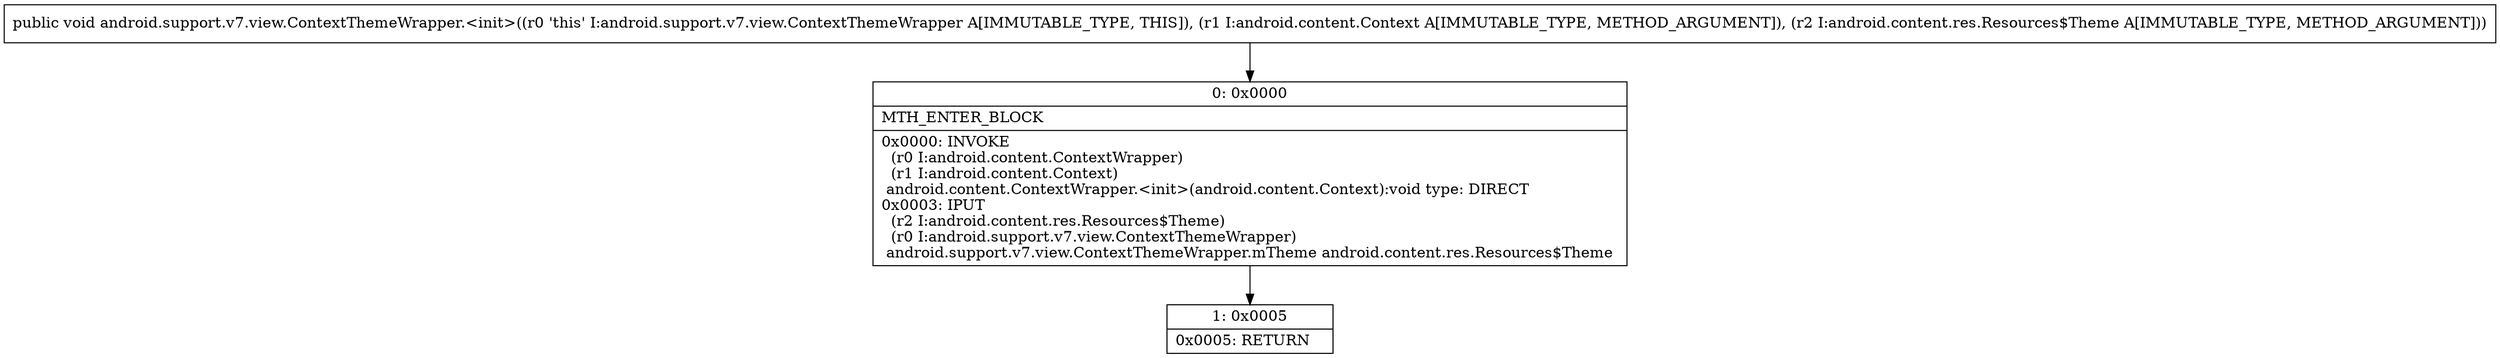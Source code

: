 digraph "CFG forandroid.support.v7.view.ContextThemeWrapper.\<init\>(Landroid\/content\/Context;Landroid\/content\/res\/Resources$Theme;)V" {
Node_0 [shape=record,label="{0\:\ 0x0000|MTH_ENTER_BLOCK\l|0x0000: INVOKE  \l  (r0 I:android.content.ContextWrapper)\l  (r1 I:android.content.Context)\l android.content.ContextWrapper.\<init\>(android.content.Context):void type: DIRECT \l0x0003: IPUT  \l  (r2 I:android.content.res.Resources$Theme)\l  (r0 I:android.support.v7.view.ContextThemeWrapper)\l android.support.v7.view.ContextThemeWrapper.mTheme android.content.res.Resources$Theme \l}"];
Node_1 [shape=record,label="{1\:\ 0x0005|0x0005: RETURN   \l}"];
MethodNode[shape=record,label="{public void android.support.v7.view.ContextThemeWrapper.\<init\>((r0 'this' I:android.support.v7.view.ContextThemeWrapper A[IMMUTABLE_TYPE, THIS]), (r1 I:android.content.Context A[IMMUTABLE_TYPE, METHOD_ARGUMENT]), (r2 I:android.content.res.Resources$Theme A[IMMUTABLE_TYPE, METHOD_ARGUMENT])) }"];
MethodNode -> Node_0;
Node_0 -> Node_1;
}

